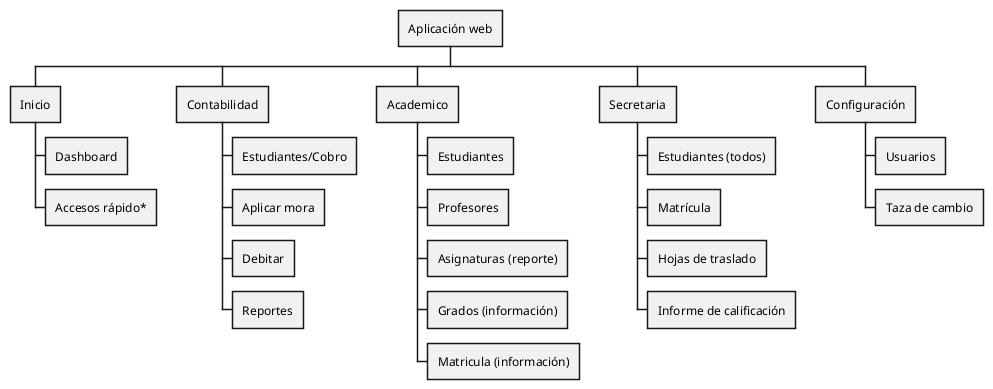 @startwbs

* Aplicación web
** Inicio
*** Dashboard
*** Accesos rápido*
** Contabilidad
*** Estudiantes/Cobro
*** Aplicar mora
*** Debitar
*** Reportes
** Academico
*** Estudiantes
*** Profesores
*** Asignaturas (reporte)
*** Grados (información)
*** Matricula (información)
** Secretaria
*** Estudiantes (todos)
*** Matrícula
*** Hojas de traslado
*** Informe de calificación
** Configuración
*** Usuarios
*** Taza de cambio

@endwb